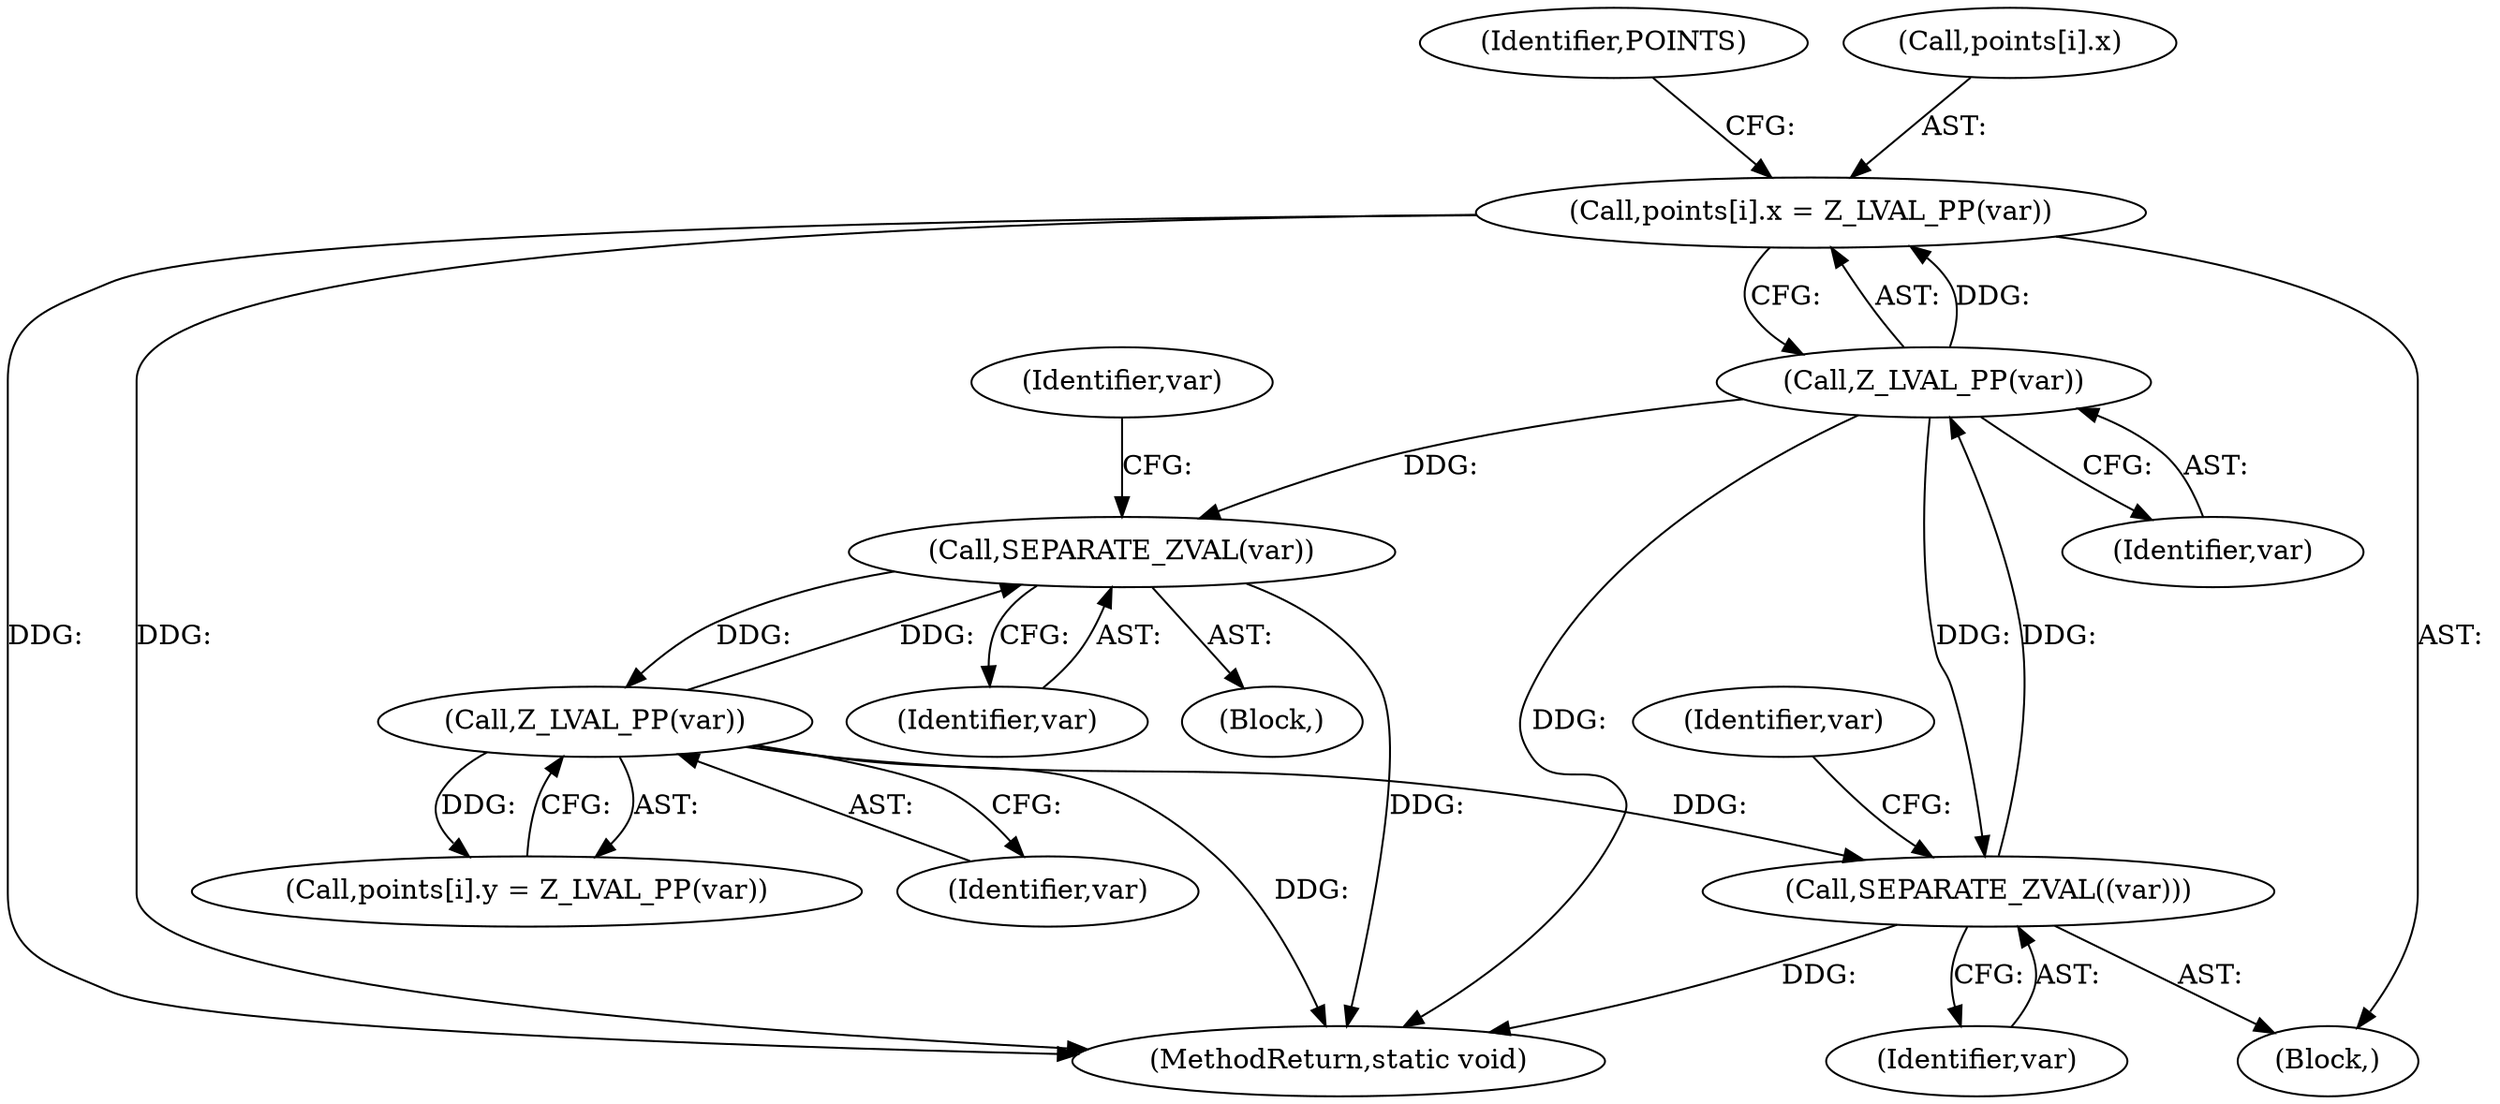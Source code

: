 digraph "1_php-src_2938329ce19cb8c4197dec146c3ec887c6f61d01_5@array" {
"1000198" [label="(Call,points[i].x = Z_LVAL_PP(var))"];
"1000204" [label="(Call,Z_LVAL_PP(var))"];
"1000193" [label="(Call,SEPARATE_ZVAL((var)))"];
"1000233" [label="(Call,Z_LVAL_PP(var))"];
"1000222" [label="(Call,SEPARATE_ZVAL(var))"];
"1000197" [label="(Identifier,var)"];
"1000198" [label="(Call,points[i].x = Z_LVAL_PP(var))"];
"1000193" [label="(Call,SEPARATE_ZVAL((var)))"];
"1000222" [label="(Call,SEPARATE_ZVAL(var))"];
"1000226" [label="(Identifier,var)"];
"1000204" [label="(Call,Z_LVAL_PP(var))"];
"1000223" [label="(Identifier,var)"];
"1000234" [label="(Identifier,var)"];
"1000221" [label="(Block,)"];
"1000210" [label="(Identifier,POINTS)"];
"1000199" [label="(Call,points[i].x)"];
"1000194" [label="(Identifier,var)"];
"1000227" [label="(Call,points[i].y = Z_LVAL_PP(var))"];
"1000192" [label="(Block,)"];
"1000205" [label="(Identifier,var)"];
"1000233" [label="(Call,Z_LVAL_PP(var))"];
"1000253" [label="(MethodReturn,static void)"];
"1000198" -> "1000192"  [label="AST: "];
"1000198" -> "1000204"  [label="CFG: "];
"1000199" -> "1000198"  [label="AST: "];
"1000204" -> "1000198"  [label="AST: "];
"1000210" -> "1000198"  [label="CFG: "];
"1000198" -> "1000253"  [label="DDG: "];
"1000198" -> "1000253"  [label="DDG: "];
"1000204" -> "1000198"  [label="DDG: "];
"1000204" -> "1000205"  [label="CFG: "];
"1000205" -> "1000204"  [label="AST: "];
"1000204" -> "1000253"  [label="DDG: "];
"1000204" -> "1000193"  [label="DDG: "];
"1000193" -> "1000204"  [label="DDG: "];
"1000204" -> "1000222"  [label="DDG: "];
"1000193" -> "1000192"  [label="AST: "];
"1000193" -> "1000194"  [label="CFG: "];
"1000194" -> "1000193"  [label="AST: "];
"1000197" -> "1000193"  [label="CFG: "];
"1000193" -> "1000253"  [label="DDG: "];
"1000233" -> "1000193"  [label="DDG: "];
"1000233" -> "1000227"  [label="AST: "];
"1000233" -> "1000234"  [label="CFG: "];
"1000234" -> "1000233"  [label="AST: "];
"1000227" -> "1000233"  [label="CFG: "];
"1000233" -> "1000253"  [label="DDG: "];
"1000233" -> "1000222"  [label="DDG: "];
"1000233" -> "1000227"  [label="DDG: "];
"1000222" -> "1000233"  [label="DDG: "];
"1000222" -> "1000221"  [label="AST: "];
"1000222" -> "1000223"  [label="CFG: "];
"1000223" -> "1000222"  [label="AST: "];
"1000226" -> "1000222"  [label="CFG: "];
"1000222" -> "1000253"  [label="DDG: "];
}
